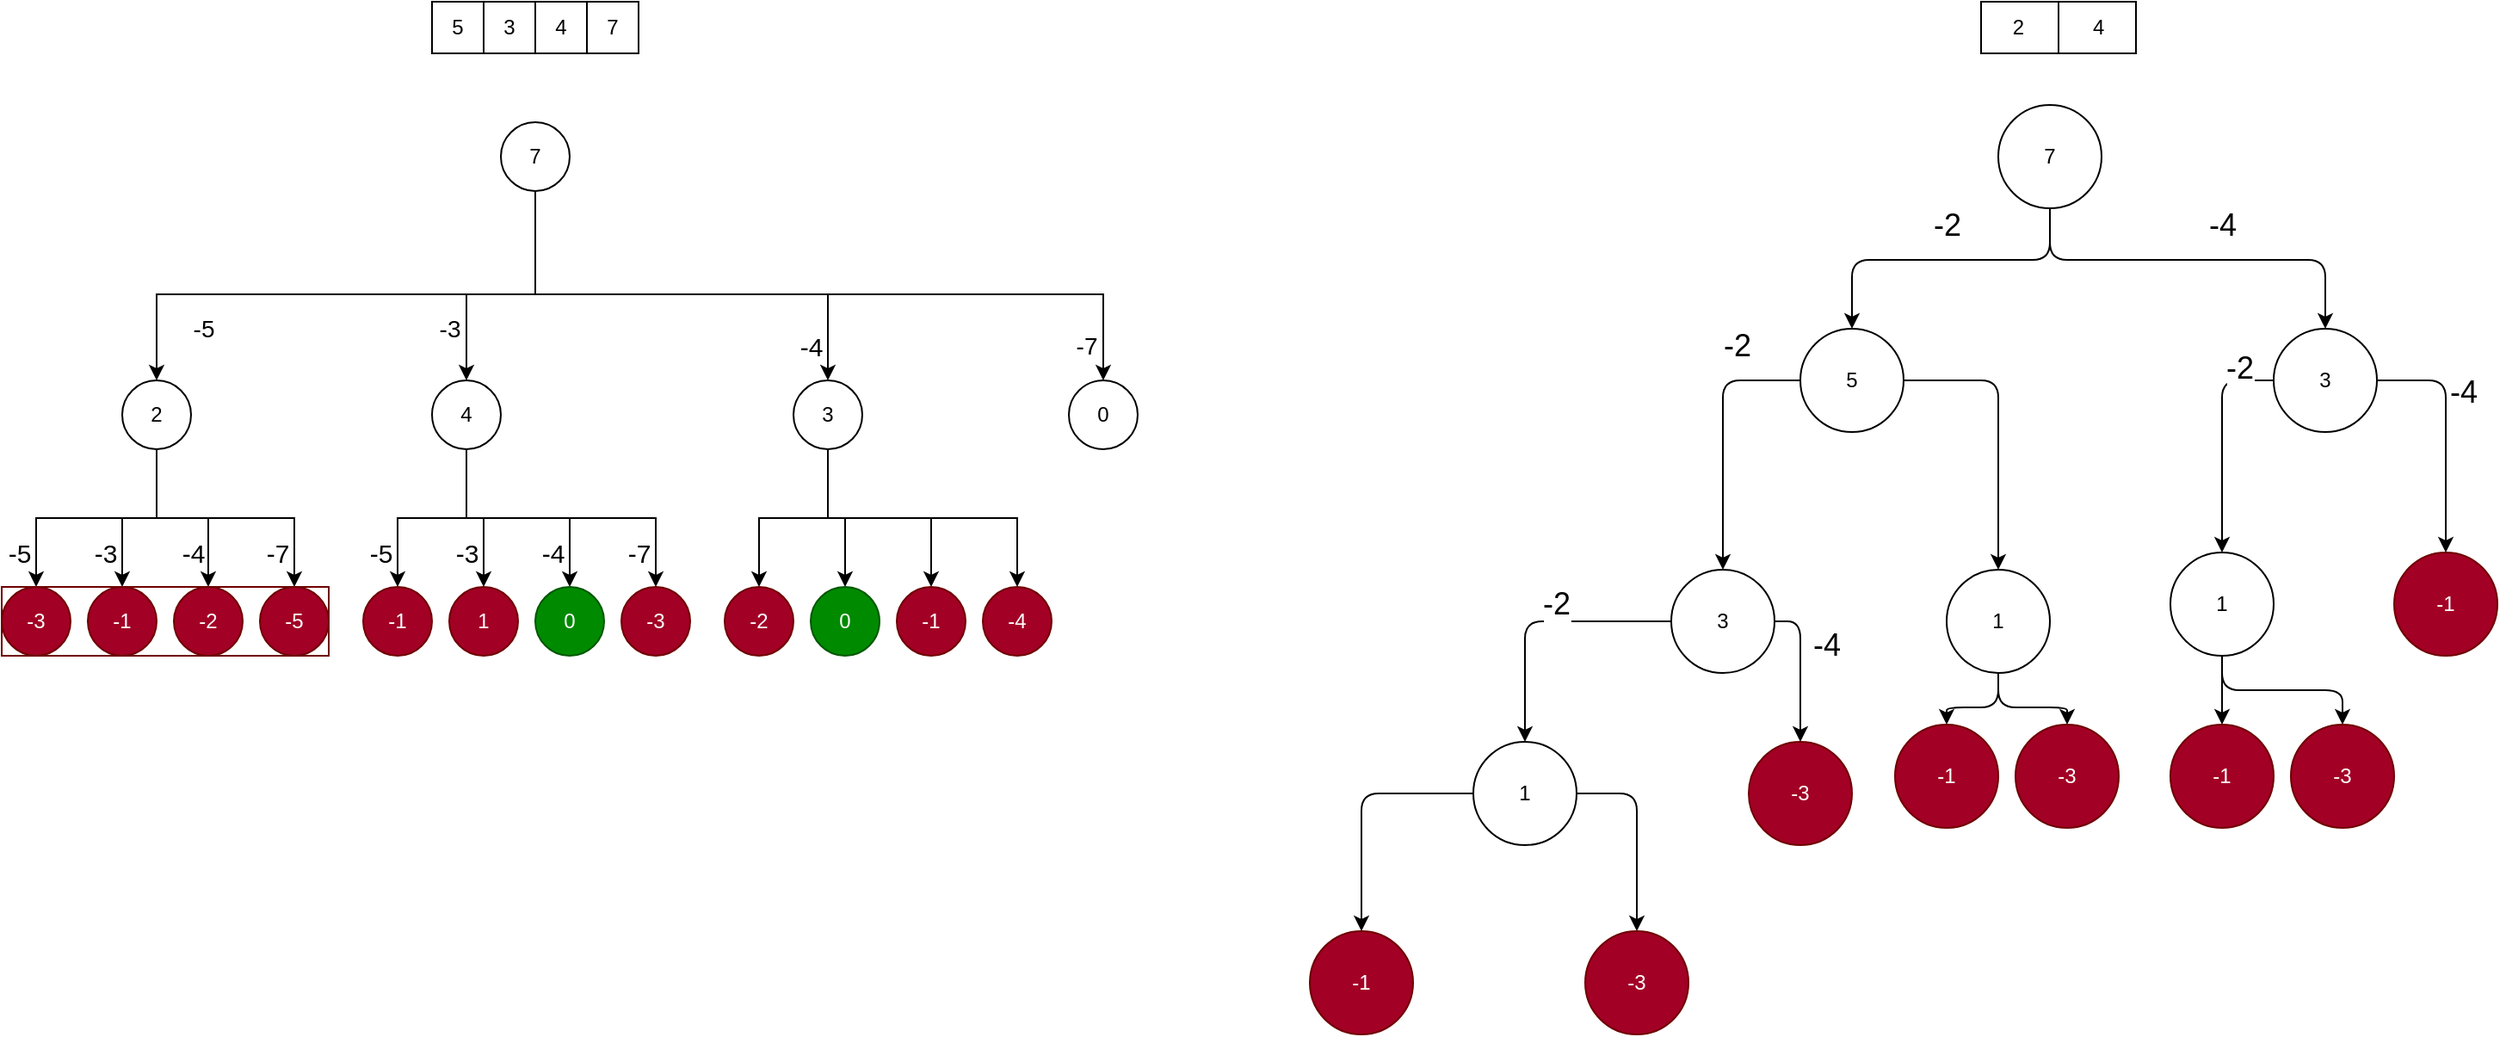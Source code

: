 <mxfile version="16.2.2" type="device"><diagram id="8O5ex-mlfqexEtDb5Z84" name="Page-1"><mxGraphModel dx="2200" dy="841" grid="1" gridSize="10" guides="1" tooltips="1" connect="1" arrows="1" fold="1" page="1" pageScale="1" pageWidth="850" pageHeight="1100" math="0" shadow="0"><root><mxCell id="0"/><mxCell id="1" parent="0"/><mxCell id="Mu1MNJtEwKRZt4f4RCRN-5" value="&lt;font style=&quot;font-size: 18px&quot;&gt;-2&lt;/font&gt;" style="edgeStyle=orthogonalEdgeStyle;rounded=1;orthogonalLoop=1;jettySize=auto;html=1;entryX=0.5;entryY=0;entryDx=0;entryDy=0;" parent="1" source="Mu1MNJtEwKRZt4f4RCRN-1" target="Mu1MNJtEwKRZt4f4RCRN-4" edge="1"><mxGeometry x="-0.027" y="-20" relative="1" as="geometry"><Array as="points"><mxPoint x="490" y="190"/><mxPoint x="375" y="190"/></Array><mxPoint as="offset"/></mxGeometry></mxCell><mxCell id="Mu1MNJtEwKRZt4f4RCRN-8" style="edgeStyle=orthogonalEdgeStyle;rounded=1;orthogonalLoop=1;jettySize=auto;html=1;fontSize=18;" parent="1" source="Mu1MNJtEwKRZt4f4RCRN-1" target="Mu1MNJtEwKRZt4f4RCRN-7" edge="1"><mxGeometry relative="1" as="geometry"><Array as="points"><mxPoint x="490" y="190"/><mxPoint x="650" y="190"/></Array></mxGeometry></mxCell><mxCell id="Mu1MNJtEwKRZt4f4RCRN-9" value="-4" style="edgeLabel;html=1;align=center;verticalAlign=middle;resizable=0;points=[];fontSize=18;" parent="Mu1MNJtEwKRZt4f4RCRN-8" vertex="1" connectable="0"><mxGeometry x="0.2" y="2" relative="1" as="geometry"><mxPoint x="-8" y="-18" as="offset"/></mxGeometry></mxCell><mxCell id="Mu1MNJtEwKRZt4f4RCRN-1" value="7" style="ellipse;whiteSpace=wrap;html=1;aspect=fixed;" parent="1" vertex="1"><mxGeometry x="460" y="100" width="60" height="60" as="geometry"/></mxCell><mxCell id="Mu1MNJtEwKRZt4f4RCRN-2" value="2&amp;nbsp; &amp;nbsp; &amp;nbsp; &amp;nbsp; &amp;nbsp; &amp;nbsp; 4" style="rounded=0;whiteSpace=wrap;html=1;" parent="1" vertex="1"><mxGeometry x="450" y="40" width="90" height="30" as="geometry"/></mxCell><mxCell id="Mu1MNJtEwKRZt4f4RCRN-3" value="" style="endArrow=none;html=1;rounded=0;exitX=0.5;exitY=1;exitDx=0;exitDy=0;entryX=0.5;entryY=0;entryDx=0;entryDy=0;" parent="1" source="Mu1MNJtEwKRZt4f4RCRN-2" target="Mu1MNJtEwKRZt4f4RCRN-2" edge="1"><mxGeometry width="50" height="50" relative="1" as="geometry"><mxPoint x="610" y="450" as="sourcePoint"/><mxPoint x="660" y="400" as="targetPoint"/></mxGeometry></mxCell><mxCell id="Mu1MNJtEwKRZt4f4RCRN-15" style="edgeStyle=orthogonalEdgeStyle;rounded=1;orthogonalLoop=1;jettySize=auto;html=1;entryX=0.5;entryY=0;entryDx=0;entryDy=0;fontSize=18;" parent="1" source="Mu1MNJtEwKRZt4f4RCRN-4" target="Mu1MNJtEwKRZt4f4RCRN-11" edge="1"><mxGeometry relative="1" as="geometry"><Array as="points"><mxPoint x="300" y="260"/></Array></mxGeometry></mxCell><mxCell id="Mu1MNJtEwKRZt4f4RCRN-17" value="-2" style="edgeLabel;html=1;align=center;verticalAlign=middle;resizable=0;points=[];fontSize=18;" parent="Mu1MNJtEwKRZt4f4RCRN-15" vertex="1" connectable="0"><mxGeometry x="-0.521" y="3" relative="1" as="geometry"><mxPoint y="-23" as="offset"/></mxGeometry></mxCell><mxCell id="Mu1MNJtEwKRZt4f4RCRN-18" style="edgeStyle=orthogonalEdgeStyle;rounded=1;orthogonalLoop=1;jettySize=auto;html=1;entryX=0.5;entryY=0;entryDx=0;entryDy=0;fontSize=18;" parent="1" source="Mu1MNJtEwKRZt4f4RCRN-4" target="Mu1MNJtEwKRZt4f4RCRN-12" edge="1"><mxGeometry relative="1" as="geometry"/></mxCell><mxCell id="Mu1MNJtEwKRZt4f4RCRN-4" value="5" style="ellipse;whiteSpace=wrap;html=1;aspect=fixed;" parent="1" vertex="1"><mxGeometry x="345" y="230" width="60" height="60" as="geometry"/></mxCell><mxCell id="Mu1MNJtEwKRZt4f4RCRN-19" style="edgeStyle=orthogonalEdgeStyle;rounded=1;orthogonalLoop=1;jettySize=auto;html=1;fontSize=18;" parent="1" source="Mu1MNJtEwKRZt4f4RCRN-7" target="Mu1MNJtEwKRZt4f4RCRN-13" edge="1"><mxGeometry relative="1" as="geometry"><Array as="points"><mxPoint x="590" y="260"/></Array></mxGeometry></mxCell><mxCell id="Mu1MNJtEwKRZt4f4RCRN-20" value="-2" style="edgeLabel;html=1;align=center;verticalAlign=middle;resizable=0;points=[];fontSize=18;" parent="Mu1MNJtEwKRZt4f4RCRN-19" vertex="1" connectable="0"><mxGeometry x="-0.24" relative="1" as="geometry"><mxPoint x="10" y="-27" as="offset"/></mxGeometry></mxCell><mxCell id="Mu1MNJtEwKRZt4f4RCRN-36" style="edgeStyle=orthogonalEdgeStyle;rounded=1;orthogonalLoop=1;jettySize=auto;html=1;fontSize=18;" parent="1" source="Mu1MNJtEwKRZt4f4RCRN-7" target="Mu1MNJtEwKRZt4f4RCRN-14" edge="1"><mxGeometry relative="1" as="geometry"/></mxCell><mxCell id="Mu1MNJtEwKRZt4f4RCRN-37" value="-4" style="edgeLabel;html=1;align=center;verticalAlign=middle;resizable=0;points=[];fontSize=18;" parent="Mu1MNJtEwKRZt4f4RCRN-36" vertex="1" connectable="0"><mxGeometry x="-0.333" y="-1" relative="1" as="geometry"><mxPoint x="11" as="offset"/></mxGeometry></mxCell><mxCell id="Mu1MNJtEwKRZt4f4RCRN-7" value="3" style="ellipse;whiteSpace=wrap;html=1;aspect=fixed;" parent="1" vertex="1"><mxGeometry x="620" y="230" width="60" height="60" as="geometry"/></mxCell><mxCell id="Mu1MNJtEwKRZt4f4RCRN-24" style="edgeStyle=orthogonalEdgeStyle;rounded=1;orthogonalLoop=1;jettySize=auto;html=1;entryX=0.5;entryY=0;entryDx=0;entryDy=0;fontSize=18;" parent="1" source="Mu1MNJtEwKRZt4f4RCRN-11" target="Mu1MNJtEwKRZt4f4RCRN-22" edge="1"><mxGeometry relative="1" as="geometry"/></mxCell><mxCell id="Mu1MNJtEwKRZt4f4RCRN-27" value="-2" style="edgeLabel;html=1;align=center;verticalAlign=middle;resizable=0;points=[];fontSize=18;" parent="Mu1MNJtEwKRZt4f4RCRN-24" vertex="1" connectable="0"><mxGeometry x="-0.136" y="-3" relative="1" as="geometry"><mxPoint y="-7" as="offset"/></mxGeometry></mxCell><mxCell id="Mu1MNJtEwKRZt4f4RCRN-25" style="edgeStyle=orthogonalEdgeStyle;rounded=1;orthogonalLoop=1;jettySize=auto;html=1;entryX=0.5;entryY=0;entryDx=0;entryDy=0;fontSize=18;" parent="1" source="Mu1MNJtEwKRZt4f4RCRN-11" target="Mu1MNJtEwKRZt4f4RCRN-23" edge="1"><mxGeometry relative="1" as="geometry"><Array as="points"><mxPoint x="345" y="400"/></Array></mxGeometry></mxCell><mxCell id="Mu1MNJtEwKRZt4f4RCRN-26" value="-4" style="edgeLabel;html=1;align=center;verticalAlign=middle;resizable=0;points=[];fontSize=18;" parent="Mu1MNJtEwKRZt4f4RCRN-25" vertex="1" connectable="0"><mxGeometry x="-0.318" y="1" relative="1" as="geometry"><mxPoint x="14" as="offset"/></mxGeometry></mxCell><mxCell id="Mu1MNJtEwKRZt4f4RCRN-11" value="3" style="ellipse;whiteSpace=wrap;html=1;aspect=fixed;" parent="1" vertex="1"><mxGeometry x="270" y="370" width="60" height="60" as="geometry"/></mxCell><mxCell id="Mu1MNJtEwKRZt4f4RCRN-34" style="edgeStyle=orthogonalEdgeStyle;rounded=1;orthogonalLoop=1;jettySize=auto;html=1;fontSize=18;" parent="1" source="Mu1MNJtEwKRZt4f4RCRN-12" target="Mu1MNJtEwKRZt4f4RCRN-32" edge="1"><mxGeometry relative="1" as="geometry"/></mxCell><mxCell id="Mu1MNJtEwKRZt4f4RCRN-35" style="edgeStyle=orthogonalEdgeStyle;rounded=1;orthogonalLoop=1;jettySize=auto;html=1;fontSize=18;" parent="1" source="Mu1MNJtEwKRZt4f4RCRN-12" target="Mu1MNJtEwKRZt4f4RCRN-33" edge="1"><mxGeometry relative="1" as="geometry"><Array as="points"><mxPoint x="460" y="450"/><mxPoint x="500" y="450"/></Array></mxGeometry></mxCell><mxCell id="Mu1MNJtEwKRZt4f4RCRN-12" value="1" style="ellipse;whiteSpace=wrap;html=1;aspect=fixed;" parent="1" vertex="1"><mxGeometry x="430" y="370" width="60" height="60" as="geometry"/></mxCell><mxCell id="Mu1MNJtEwKRZt4f4RCRN-40" style="edgeStyle=orthogonalEdgeStyle;rounded=1;orthogonalLoop=1;jettySize=auto;html=1;fontSize=18;" parent="1" source="Mu1MNJtEwKRZt4f4RCRN-13" target="Mu1MNJtEwKRZt4f4RCRN-38" edge="1"><mxGeometry relative="1" as="geometry"/></mxCell><mxCell id="Mu1MNJtEwKRZt4f4RCRN-41" style="edgeStyle=orthogonalEdgeStyle;rounded=1;orthogonalLoop=1;jettySize=auto;html=1;fontSize=18;" parent="1" source="Mu1MNJtEwKRZt4f4RCRN-13" target="Mu1MNJtEwKRZt4f4RCRN-39" edge="1"><mxGeometry relative="1" as="geometry"><Array as="points"><mxPoint x="590" y="440"/><mxPoint x="660" y="440"/></Array></mxGeometry></mxCell><mxCell id="Mu1MNJtEwKRZt4f4RCRN-13" value="1" style="ellipse;whiteSpace=wrap;html=1;aspect=fixed;" parent="1" vertex="1"><mxGeometry x="560" y="360" width="60" height="60" as="geometry"/></mxCell><mxCell id="Mu1MNJtEwKRZt4f4RCRN-14" value="-1" style="ellipse;whiteSpace=wrap;html=1;aspect=fixed;fillColor=#a20025;fontColor=#ffffff;strokeColor=#6F0000;" parent="1" vertex="1"><mxGeometry x="690" y="360" width="60" height="60" as="geometry"/></mxCell><mxCell id="Mu1MNJtEwKRZt4f4RCRN-30" style="edgeStyle=orthogonalEdgeStyle;rounded=1;orthogonalLoop=1;jettySize=auto;html=1;fontSize=18;" parent="1" source="Mu1MNJtEwKRZt4f4RCRN-22" target="Mu1MNJtEwKRZt4f4RCRN-28" edge="1"><mxGeometry relative="1" as="geometry"/></mxCell><mxCell id="Mu1MNJtEwKRZt4f4RCRN-31" style="edgeStyle=orthogonalEdgeStyle;rounded=1;orthogonalLoop=1;jettySize=auto;html=1;entryX=0.5;entryY=0;entryDx=0;entryDy=0;fontSize=18;" parent="1" source="Mu1MNJtEwKRZt4f4RCRN-22" target="Mu1MNJtEwKRZt4f4RCRN-29" edge="1"><mxGeometry relative="1" as="geometry"/></mxCell><mxCell id="Mu1MNJtEwKRZt4f4RCRN-22" value="1" style="ellipse;whiteSpace=wrap;html=1;aspect=fixed;" parent="1" vertex="1"><mxGeometry x="155" y="470" width="60" height="60" as="geometry"/></mxCell><mxCell id="Mu1MNJtEwKRZt4f4RCRN-23" value="-3" style="ellipse;whiteSpace=wrap;html=1;aspect=fixed;fillColor=#a20025;fontColor=#ffffff;strokeColor=#6F0000;" parent="1" vertex="1"><mxGeometry x="315" y="470" width="60" height="60" as="geometry"/></mxCell><mxCell id="Mu1MNJtEwKRZt4f4RCRN-28" value="-1" style="ellipse;whiteSpace=wrap;html=1;aspect=fixed;fillColor=#a20025;fontColor=#ffffff;strokeColor=#6F0000;" parent="1" vertex="1"><mxGeometry x="60" y="580" width="60" height="60" as="geometry"/></mxCell><mxCell id="Mu1MNJtEwKRZt4f4RCRN-29" value="-3" style="ellipse;whiteSpace=wrap;html=1;aspect=fixed;fillColor=#a20025;fontColor=#ffffff;strokeColor=#6F0000;" parent="1" vertex="1"><mxGeometry x="220" y="580" width="60" height="60" as="geometry"/></mxCell><mxCell id="Mu1MNJtEwKRZt4f4RCRN-32" value="-1" style="ellipse;whiteSpace=wrap;html=1;aspect=fixed;fillColor=#a20025;fontColor=#ffffff;strokeColor=#6F0000;" parent="1" vertex="1"><mxGeometry x="400" y="460" width="60" height="60" as="geometry"/></mxCell><mxCell id="Mu1MNJtEwKRZt4f4RCRN-33" value="-3" style="ellipse;whiteSpace=wrap;html=1;aspect=fixed;fillColor=#a20025;fontColor=#ffffff;strokeColor=#6F0000;" parent="1" vertex="1"><mxGeometry x="470" y="460" width="60" height="60" as="geometry"/></mxCell><mxCell id="Mu1MNJtEwKRZt4f4RCRN-38" value="-1" style="ellipse;whiteSpace=wrap;html=1;aspect=fixed;fillColor=#a20025;fontColor=#ffffff;strokeColor=#6F0000;" parent="1" vertex="1"><mxGeometry x="560" y="460" width="60" height="60" as="geometry"/></mxCell><mxCell id="Mu1MNJtEwKRZt4f4RCRN-39" value="-3" style="ellipse;whiteSpace=wrap;html=1;aspect=fixed;fillColor=#a20025;fontColor=#ffffff;strokeColor=#6F0000;" parent="1" vertex="1"><mxGeometry x="630" y="460" width="60" height="60" as="geometry"/></mxCell><mxCell id="F4gUtIEDCh6Rdkf25Lpv-12" style="edgeStyle=orthogonalEdgeStyle;rounded=0;orthogonalLoop=1;jettySize=auto;html=1;" edge="1" parent="1" source="F4gUtIEDCh6Rdkf25Lpv-2" target="F4gUtIEDCh6Rdkf25Lpv-8"><mxGeometry relative="1" as="geometry"><Array as="points"><mxPoint x="-390" y="210"/><mxPoint x="-610" y="210"/></Array></mxGeometry></mxCell><mxCell id="F4gUtIEDCh6Rdkf25Lpv-16" value="&lt;font style=&quot;font-size: 14px&quot;&gt;-5&lt;/font&gt;" style="edgeLabel;html=1;align=center;verticalAlign=middle;resizable=0;points=[];" vertex="1" connectable="0" parent="F4gUtIEDCh6Rdkf25Lpv-12"><mxGeometry x="0.094" y="1" relative="1" as="geometry"><mxPoint x="-73" y="19" as="offset"/></mxGeometry></mxCell><mxCell id="F4gUtIEDCh6Rdkf25Lpv-13" value="&lt;font style=&quot;font-size: 14px&quot;&gt;-3&lt;/font&gt;" style="edgeStyle=orthogonalEdgeStyle;rounded=0;orthogonalLoop=1;jettySize=auto;html=1;entryX=0.5;entryY=0;entryDx=0;entryDy=0;" edge="1" parent="1" source="F4gUtIEDCh6Rdkf25Lpv-2" target="F4gUtIEDCh6Rdkf25Lpv-9"><mxGeometry x="0.6" y="-10" relative="1" as="geometry"><Array as="points"><mxPoint x="-390" y="210"/><mxPoint x="-430" y="210"/></Array><mxPoint as="offset"/></mxGeometry></mxCell><mxCell id="F4gUtIEDCh6Rdkf25Lpv-14" value="&lt;font style=&quot;font-size: 15px&quot;&gt;-4&lt;/font&gt;" style="edgeStyle=orthogonalEdgeStyle;rounded=0;orthogonalLoop=1;jettySize=auto;html=1;entryX=0.5;entryY=0;entryDx=0;entryDy=0;" edge="1" parent="1" source="F4gUtIEDCh6Rdkf25Lpv-2" target="F4gUtIEDCh6Rdkf25Lpv-10"><mxGeometry x="0.857" y="-10" relative="1" as="geometry"><Array as="points"><mxPoint x="-390" y="210"/><mxPoint x="-220" y="210"/></Array><mxPoint as="offset"/></mxGeometry></mxCell><mxCell id="F4gUtIEDCh6Rdkf25Lpv-15" style="edgeStyle=orthogonalEdgeStyle;rounded=0;orthogonalLoop=1;jettySize=auto;html=1;entryX=0.5;entryY=0;entryDx=0;entryDy=0;" edge="1" parent="1" source="F4gUtIEDCh6Rdkf25Lpv-2" target="F4gUtIEDCh6Rdkf25Lpv-11"><mxGeometry relative="1" as="geometry"><Array as="points"><mxPoint x="-390" y="210"/><mxPoint x="-60" y="210"/></Array></mxGeometry></mxCell><mxCell id="F4gUtIEDCh6Rdkf25Lpv-17" value="-7" style="edgeLabel;html=1;align=center;verticalAlign=middle;resizable=0;points=[];fontSize=14;" vertex="1" connectable="0" parent="F4gUtIEDCh6Rdkf25Lpv-15"><mxGeometry x="0.035" y="-1" relative="1" as="geometry"><mxPoint x="152" y="29" as="offset"/></mxGeometry></mxCell><mxCell id="F4gUtIEDCh6Rdkf25Lpv-2" value="7" style="ellipse;whiteSpace=wrap;html=1;aspect=fixed;" vertex="1" parent="1"><mxGeometry x="-410" y="110" width="40" height="40" as="geometry"/></mxCell><mxCell id="F4gUtIEDCh6Rdkf25Lpv-7" value="" style="group" vertex="1" connectable="0" parent="1"><mxGeometry x="-450" y="40" width="120" height="30" as="geometry"/></mxCell><mxCell id="F4gUtIEDCh6Rdkf25Lpv-3" value="5" style="whiteSpace=wrap;html=1;aspect=fixed;" vertex="1" parent="F4gUtIEDCh6Rdkf25Lpv-7"><mxGeometry width="30" height="30" as="geometry"/></mxCell><mxCell id="F4gUtIEDCh6Rdkf25Lpv-4" value="3" style="whiteSpace=wrap;html=1;aspect=fixed;" vertex="1" parent="F4gUtIEDCh6Rdkf25Lpv-7"><mxGeometry x="30" width="30" height="30" as="geometry"/></mxCell><mxCell id="F4gUtIEDCh6Rdkf25Lpv-5" value="4" style="whiteSpace=wrap;html=1;aspect=fixed;" vertex="1" parent="F4gUtIEDCh6Rdkf25Lpv-7"><mxGeometry x="60" width="30" height="30" as="geometry"/></mxCell><mxCell id="F4gUtIEDCh6Rdkf25Lpv-6" value="7" style="whiteSpace=wrap;html=1;aspect=fixed;" vertex="1" parent="F4gUtIEDCh6Rdkf25Lpv-7"><mxGeometry x="90" width="30" height="30" as="geometry"/></mxCell><mxCell id="F4gUtIEDCh6Rdkf25Lpv-23" value="-5" style="edgeStyle=orthogonalEdgeStyle;rounded=0;orthogonalLoop=1;jettySize=auto;html=1;entryX=0.5;entryY=0;entryDx=0;entryDy=0;fontSize=15;" edge="1" parent="1" source="F4gUtIEDCh6Rdkf25Lpv-8" target="F4gUtIEDCh6Rdkf25Lpv-18"><mxGeometry x="0.733" y="-10" relative="1" as="geometry"><Array as="points"><mxPoint x="-610" y="340"/><mxPoint x="-680" y="340"/></Array><mxPoint as="offset"/></mxGeometry></mxCell><mxCell id="F4gUtIEDCh6Rdkf25Lpv-24" style="edgeStyle=orthogonalEdgeStyle;rounded=0;orthogonalLoop=1;jettySize=auto;html=1;entryX=0.5;entryY=0;entryDx=0;entryDy=0;fontSize=15;" edge="1" parent="1" source="F4gUtIEDCh6Rdkf25Lpv-8" target="F4gUtIEDCh6Rdkf25Lpv-19"><mxGeometry relative="1" as="geometry"><Array as="points"><mxPoint x="-610" y="340"/><mxPoint x="-630" y="340"/></Array></mxGeometry></mxCell><mxCell id="F4gUtIEDCh6Rdkf25Lpv-27" value="-3" style="edgeLabel;html=1;align=center;verticalAlign=middle;resizable=0;points=[];fontSize=15;" vertex="1" connectable="0" parent="F4gUtIEDCh6Rdkf25Lpv-24"><mxGeometry x="0.422" y="-2" relative="1" as="geometry"><mxPoint x="-8" y="9" as="offset"/></mxGeometry></mxCell><mxCell id="F4gUtIEDCh6Rdkf25Lpv-25" style="edgeStyle=orthogonalEdgeStyle;rounded=0;orthogonalLoop=1;jettySize=auto;html=1;entryX=0.5;entryY=0;entryDx=0;entryDy=0;fontSize=15;" edge="1" parent="1" source="F4gUtIEDCh6Rdkf25Lpv-8" target="F4gUtIEDCh6Rdkf25Lpv-20"><mxGeometry relative="1" as="geometry"><Array as="points"><mxPoint x="-610" y="340"/><mxPoint x="-580" y="340"/></Array></mxGeometry></mxCell><mxCell id="F4gUtIEDCh6Rdkf25Lpv-28" value="-4" style="edgeLabel;html=1;align=center;verticalAlign=middle;resizable=0;points=[];fontSize=15;" vertex="1" connectable="0" parent="F4gUtIEDCh6Rdkf25Lpv-25"><mxGeometry x="0.169" y="1" relative="1" as="geometry"><mxPoint x="-4" y="21" as="offset"/></mxGeometry></mxCell><mxCell id="F4gUtIEDCh6Rdkf25Lpv-26" value="-7" style="edgeStyle=orthogonalEdgeStyle;rounded=0;orthogonalLoop=1;jettySize=auto;html=1;fontSize=15;" edge="1" parent="1" source="F4gUtIEDCh6Rdkf25Lpv-8" target="F4gUtIEDCh6Rdkf25Lpv-21"><mxGeometry x="0.75" y="-10" relative="1" as="geometry"><Array as="points"><mxPoint x="-610" y="340"/><mxPoint x="-530" y="340"/></Array><mxPoint as="offset"/></mxGeometry></mxCell><mxCell id="F4gUtIEDCh6Rdkf25Lpv-8" value="2" style="ellipse;whiteSpace=wrap;html=1;aspect=fixed;" vertex="1" parent="1"><mxGeometry x="-630" y="260" width="40" height="40" as="geometry"/></mxCell><mxCell id="F4gUtIEDCh6Rdkf25Lpv-34" value="-5" style="edgeStyle=orthogonalEdgeStyle;rounded=0;orthogonalLoop=1;jettySize=auto;html=1;fontSize=15;" edge="1" parent="1" source="F4gUtIEDCh6Rdkf25Lpv-9" target="F4gUtIEDCh6Rdkf25Lpv-29"><mxGeometry x="0.667" y="-10" relative="1" as="geometry"><Array as="points"><mxPoint x="-430" y="340"/><mxPoint x="-470" y="340"/></Array><mxPoint as="offset"/></mxGeometry></mxCell><mxCell id="F4gUtIEDCh6Rdkf25Lpv-35" value="-3" style="edgeStyle=orthogonalEdgeStyle;rounded=0;orthogonalLoop=1;jettySize=auto;html=1;fontSize=15;" edge="1" parent="1" source="F4gUtIEDCh6Rdkf25Lpv-9" target="F4gUtIEDCh6Rdkf25Lpv-30"><mxGeometry x="0.556" y="-10" relative="1" as="geometry"><mxPoint as="offset"/></mxGeometry></mxCell><mxCell id="F4gUtIEDCh6Rdkf25Lpv-36" value="-4" style="edgeStyle=orthogonalEdgeStyle;rounded=0;orthogonalLoop=1;jettySize=auto;html=1;entryX=0.5;entryY=0;entryDx=0;entryDy=0;fontSize=15;" edge="1" parent="1" source="F4gUtIEDCh6Rdkf25Lpv-9" target="F4gUtIEDCh6Rdkf25Lpv-31"><mxGeometry x="0.714" y="-10" relative="1" as="geometry"><Array as="points"><mxPoint x="-430" y="340"/><mxPoint x="-370" y="340"/></Array><mxPoint as="offset"/></mxGeometry></mxCell><mxCell id="F4gUtIEDCh6Rdkf25Lpv-37" value="-7" style="edgeStyle=orthogonalEdgeStyle;rounded=0;orthogonalLoop=1;jettySize=auto;html=1;fontSize=15;" edge="1" parent="1" source="F4gUtIEDCh6Rdkf25Lpv-9" target="F4gUtIEDCh6Rdkf25Lpv-32"><mxGeometry x="0.789" y="-10" relative="1" as="geometry"><Array as="points"><mxPoint x="-430" y="340"/><mxPoint x="-320" y="340"/></Array><mxPoint as="offset"/></mxGeometry></mxCell><mxCell id="F4gUtIEDCh6Rdkf25Lpv-9" value="4" style="ellipse;whiteSpace=wrap;html=1;aspect=fixed;" vertex="1" parent="1"><mxGeometry x="-450" y="260" width="40" height="40" as="geometry"/></mxCell><mxCell id="F4gUtIEDCh6Rdkf25Lpv-43" style="edgeStyle=orthogonalEdgeStyle;rounded=0;orthogonalLoop=1;jettySize=auto;html=1;fontSize=15;" edge="1" parent="1" source="F4gUtIEDCh6Rdkf25Lpv-10" target="F4gUtIEDCh6Rdkf25Lpv-39"><mxGeometry relative="1" as="geometry"/></mxCell><mxCell id="F4gUtIEDCh6Rdkf25Lpv-44" style="edgeStyle=orthogonalEdgeStyle;rounded=0;orthogonalLoop=1;jettySize=auto;html=1;fontSize=15;" edge="1" parent="1" source="F4gUtIEDCh6Rdkf25Lpv-10" target="F4gUtIEDCh6Rdkf25Lpv-40"><mxGeometry relative="1" as="geometry"/></mxCell><mxCell id="F4gUtIEDCh6Rdkf25Lpv-45" style="edgeStyle=orthogonalEdgeStyle;rounded=0;orthogonalLoop=1;jettySize=auto;html=1;entryX=0.5;entryY=0;entryDx=0;entryDy=0;fontSize=15;" edge="1" parent="1" source="F4gUtIEDCh6Rdkf25Lpv-10" target="F4gUtIEDCh6Rdkf25Lpv-41"><mxGeometry relative="1" as="geometry"><Array as="points"><mxPoint x="-220" y="340"/><mxPoint x="-160" y="340"/></Array></mxGeometry></mxCell><mxCell id="F4gUtIEDCh6Rdkf25Lpv-46" style="edgeStyle=orthogonalEdgeStyle;rounded=0;orthogonalLoop=1;jettySize=auto;html=1;fontSize=15;" edge="1" parent="1" source="F4gUtIEDCh6Rdkf25Lpv-10" target="F4gUtIEDCh6Rdkf25Lpv-42"><mxGeometry relative="1" as="geometry"><Array as="points"><mxPoint x="-220" y="340"/><mxPoint x="-110" y="340"/></Array></mxGeometry></mxCell><mxCell id="F4gUtIEDCh6Rdkf25Lpv-10" value="3" style="ellipse;whiteSpace=wrap;html=1;aspect=fixed;" vertex="1" parent="1"><mxGeometry x="-240" y="260" width="40" height="40" as="geometry"/></mxCell><mxCell id="F4gUtIEDCh6Rdkf25Lpv-11" value="0" style="ellipse;whiteSpace=wrap;html=1;aspect=fixed;" vertex="1" parent="1"><mxGeometry x="-80" y="260" width="40" height="40" as="geometry"/></mxCell><mxCell id="F4gUtIEDCh6Rdkf25Lpv-22" value="" style="group;fillColor=none;fontColor=#ffffff;strokeColor=#6F0000;" vertex="1" connectable="0" parent="1"><mxGeometry x="-700" y="380" width="190" height="40" as="geometry"/></mxCell><mxCell id="F4gUtIEDCh6Rdkf25Lpv-18" value="-3" style="ellipse;whiteSpace=wrap;html=1;aspect=fixed;fillColor=#a20025;fontColor=#ffffff;strokeColor=#6F0000;" vertex="1" parent="F4gUtIEDCh6Rdkf25Lpv-22"><mxGeometry width="40" height="40" as="geometry"/></mxCell><mxCell id="F4gUtIEDCh6Rdkf25Lpv-19" value="-1" style="ellipse;whiteSpace=wrap;html=1;aspect=fixed;fillColor=#a20025;fontColor=#ffffff;strokeColor=#6F0000;" vertex="1" parent="F4gUtIEDCh6Rdkf25Lpv-22"><mxGeometry x="50" width="40" height="40" as="geometry"/></mxCell><mxCell id="F4gUtIEDCh6Rdkf25Lpv-20" value="-2" style="ellipse;whiteSpace=wrap;html=1;aspect=fixed;fillColor=#a20025;fontColor=#ffffff;strokeColor=#6F0000;" vertex="1" parent="F4gUtIEDCh6Rdkf25Lpv-22"><mxGeometry x="100" width="40" height="40" as="geometry"/></mxCell><mxCell id="F4gUtIEDCh6Rdkf25Lpv-21" value="-5" style="ellipse;whiteSpace=wrap;html=1;aspect=fixed;fillColor=#a20025;fontColor=#ffffff;strokeColor=#6F0000;" vertex="1" parent="F4gUtIEDCh6Rdkf25Lpv-22"><mxGeometry x="150" width="40" height="40" as="geometry"/></mxCell><mxCell id="F4gUtIEDCh6Rdkf25Lpv-33" value="" style="group" vertex="1" connectable="0" parent="1"><mxGeometry x="-490" y="380" width="190" height="40" as="geometry"/></mxCell><mxCell id="F4gUtIEDCh6Rdkf25Lpv-29" value="-1" style="ellipse;whiteSpace=wrap;html=1;aspect=fixed;fillColor=#a20025;fontColor=#ffffff;strokeColor=#6F0000;" vertex="1" parent="F4gUtIEDCh6Rdkf25Lpv-33"><mxGeometry width="40" height="40" as="geometry"/></mxCell><mxCell id="F4gUtIEDCh6Rdkf25Lpv-30" value="1" style="ellipse;whiteSpace=wrap;html=1;aspect=fixed;fillColor=#a20025;fontColor=#ffffff;strokeColor=#6F0000;" vertex="1" parent="F4gUtIEDCh6Rdkf25Lpv-33"><mxGeometry x="50" width="40" height="40" as="geometry"/></mxCell><mxCell id="F4gUtIEDCh6Rdkf25Lpv-31" value="0" style="ellipse;whiteSpace=wrap;html=1;aspect=fixed;fillColor=#008a00;fontColor=#ffffff;strokeColor=#005700;" vertex="1" parent="F4gUtIEDCh6Rdkf25Lpv-33"><mxGeometry x="100" width="40" height="40" as="geometry"/></mxCell><mxCell id="F4gUtIEDCh6Rdkf25Lpv-32" value="-3" style="ellipse;whiteSpace=wrap;html=1;aspect=fixed;fillColor=#a20025;fontColor=#ffffff;strokeColor=#6F0000;" vertex="1" parent="F4gUtIEDCh6Rdkf25Lpv-33"><mxGeometry x="150" width="40" height="40" as="geometry"/></mxCell><mxCell id="F4gUtIEDCh6Rdkf25Lpv-38" value="" style="group" vertex="1" connectable="0" parent="1"><mxGeometry x="-280" y="380" width="190" height="40" as="geometry"/></mxCell><mxCell id="F4gUtIEDCh6Rdkf25Lpv-39" value="-2" style="ellipse;whiteSpace=wrap;html=1;aspect=fixed;fillColor=#a20025;fontColor=#ffffff;strokeColor=#6F0000;" vertex="1" parent="F4gUtIEDCh6Rdkf25Lpv-38"><mxGeometry width="40" height="40" as="geometry"/></mxCell><mxCell id="F4gUtIEDCh6Rdkf25Lpv-40" value="0" style="ellipse;whiteSpace=wrap;html=1;aspect=fixed;fillColor=#008a00;fontColor=#ffffff;strokeColor=#005700;" vertex="1" parent="F4gUtIEDCh6Rdkf25Lpv-38"><mxGeometry x="50" width="40" height="40" as="geometry"/></mxCell><mxCell id="F4gUtIEDCh6Rdkf25Lpv-41" value="-1" style="ellipse;whiteSpace=wrap;html=1;aspect=fixed;fillColor=#a20025;fontColor=#ffffff;strokeColor=#6F0000;" vertex="1" parent="F4gUtIEDCh6Rdkf25Lpv-38"><mxGeometry x="100" width="40" height="40" as="geometry"/></mxCell><mxCell id="F4gUtIEDCh6Rdkf25Lpv-42" value="-4" style="ellipse;whiteSpace=wrap;html=1;aspect=fixed;fillColor=#a20025;fontColor=#ffffff;strokeColor=#6F0000;" vertex="1" parent="F4gUtIEDCh6Rdkf25Lpv-38"><mxGeometry x="150" width="40" height="40" as="geometry"/></mxCell></root></mxGraphModel></diagram></mxfile>